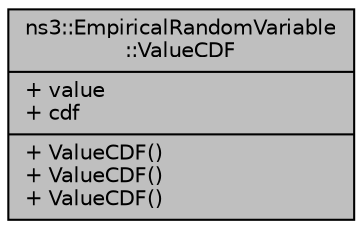 digraph "ns3::EmpiricalRandomVariable::ValueCDF"
{
  edge [fontname="Helvetica",fontsize="10",labelfontname="Helvetica",labelfontsize="10"];
  node [fontname="Helvetica",fontsize="10",shape=record];
  Node1 [label="{ns3::EmpiricalRandomVariable\l::ValueCDF\n|+ value\l+ cdf\l|+ ValueCDF()\l+ ValueCDF()\l+ ValueCDF()\l}",height=0.2,width=0.4,color="black", fillcolor="grey75", style="filled", fontcolor="black"];
}
